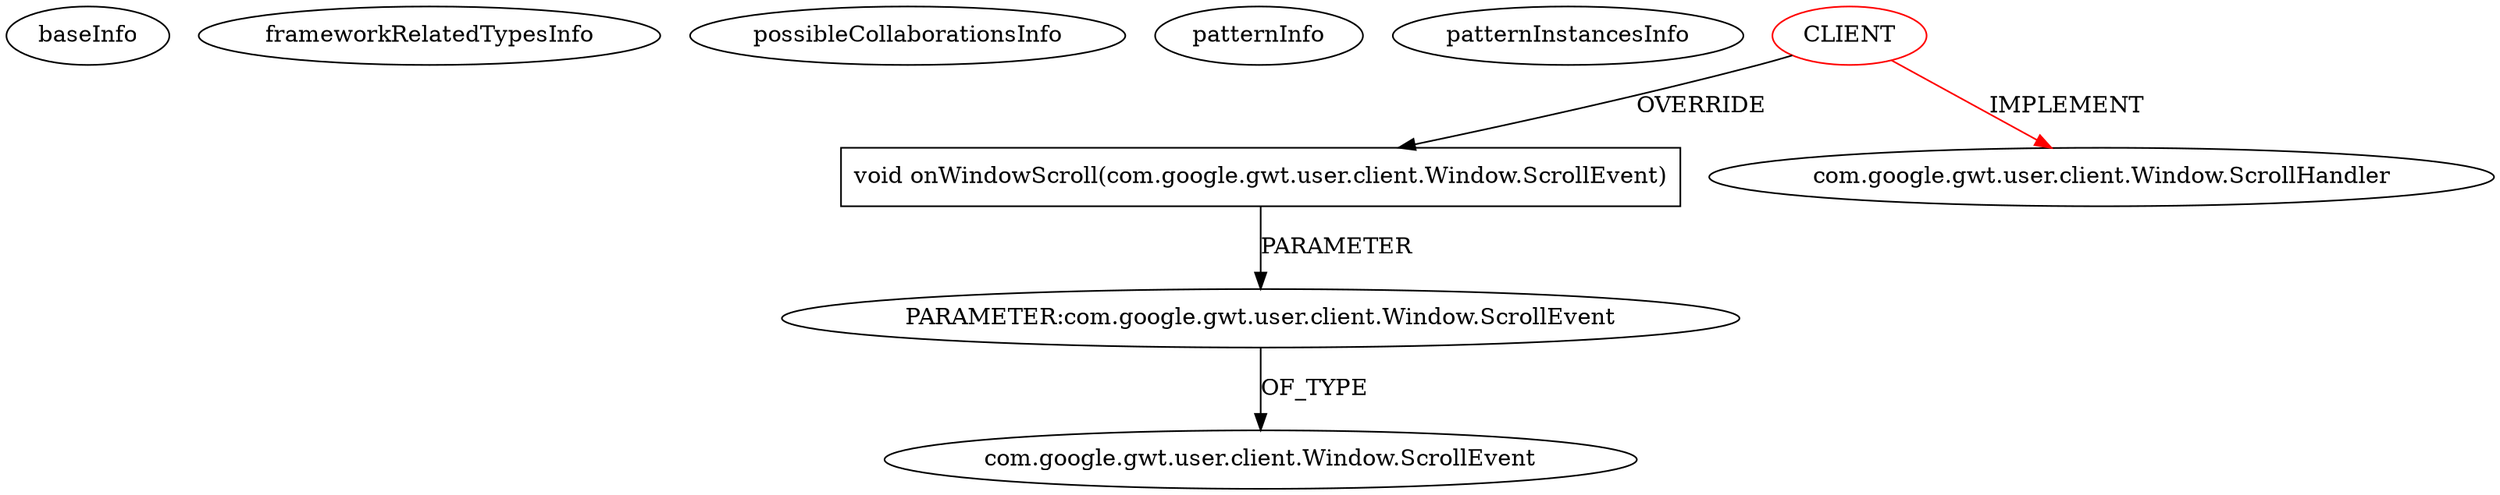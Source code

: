 digraph {
baseInfo[graphId=1432,category="pattern",isAnonymous=false,possibleRelation=false]
frameworkRelatedTypesInfo[0="com.google.gwt.user.client.Window.ScrollHandler"]
possibleCollaborationsInfo[]
patternInfo[frequency=2.0,patternRootClient=0]
patternInstancesInfo[0="jhudson8-gwt-jquery-ui~/jhudson8-gwt-jquery-ui/gwt-jquery-ui-master/core/gwt-jquery-ui-mobile/src/main/java/com/google/gwt/jquery/mobile/ui/back/LoadingMask.java~LoadingMask~3193",1="jhudson8-gwt-jquery-ui~/jhudson8-gwt-jquery-ui/gwt-jquery-ui-master/core/gwt-jquery-ui-mobile/src/main/java/com/google/gwt/jquery/mobile/ui/util/JQueryMobileImpl.java~JQueryMobileImpl~3202"]
14[label="void onWindowScroll(com.google.gwt.user.client.Window.ScrollEvent)",vertexType="OVERRIDING_METHOD_DECLARATION",isFrameworkType=false,shape=box]
0[label="CLIENT",vertexType="ROOT_CLIENT_CLASS_DECLARATION",isFrameworkType=false,color=red]
2[label="com.google.gwt.user.client.Window.ScrollHandler",vertexType="FRAMEWORK_INTERFACE_TYPE",isFrameworkType=false]
15[label="PARAMETER:com.google.gwt.user.client.Window.ScrollEvent",vertexType="PARAMETER_DECLARATION",isFrameworkType=false]
16[label="com.google.gwt.user.client.Window.ScrollEvent",vertexType="FRAMEWORK_CLASS_TYPE",isFrameworkType=false]
14->15[label="PARAMETER"]
0->14[label="OVERRIDE"]
0->2[label="IMPLEMENT",color=red]
15->16[label="OF_TYPE"]
}
